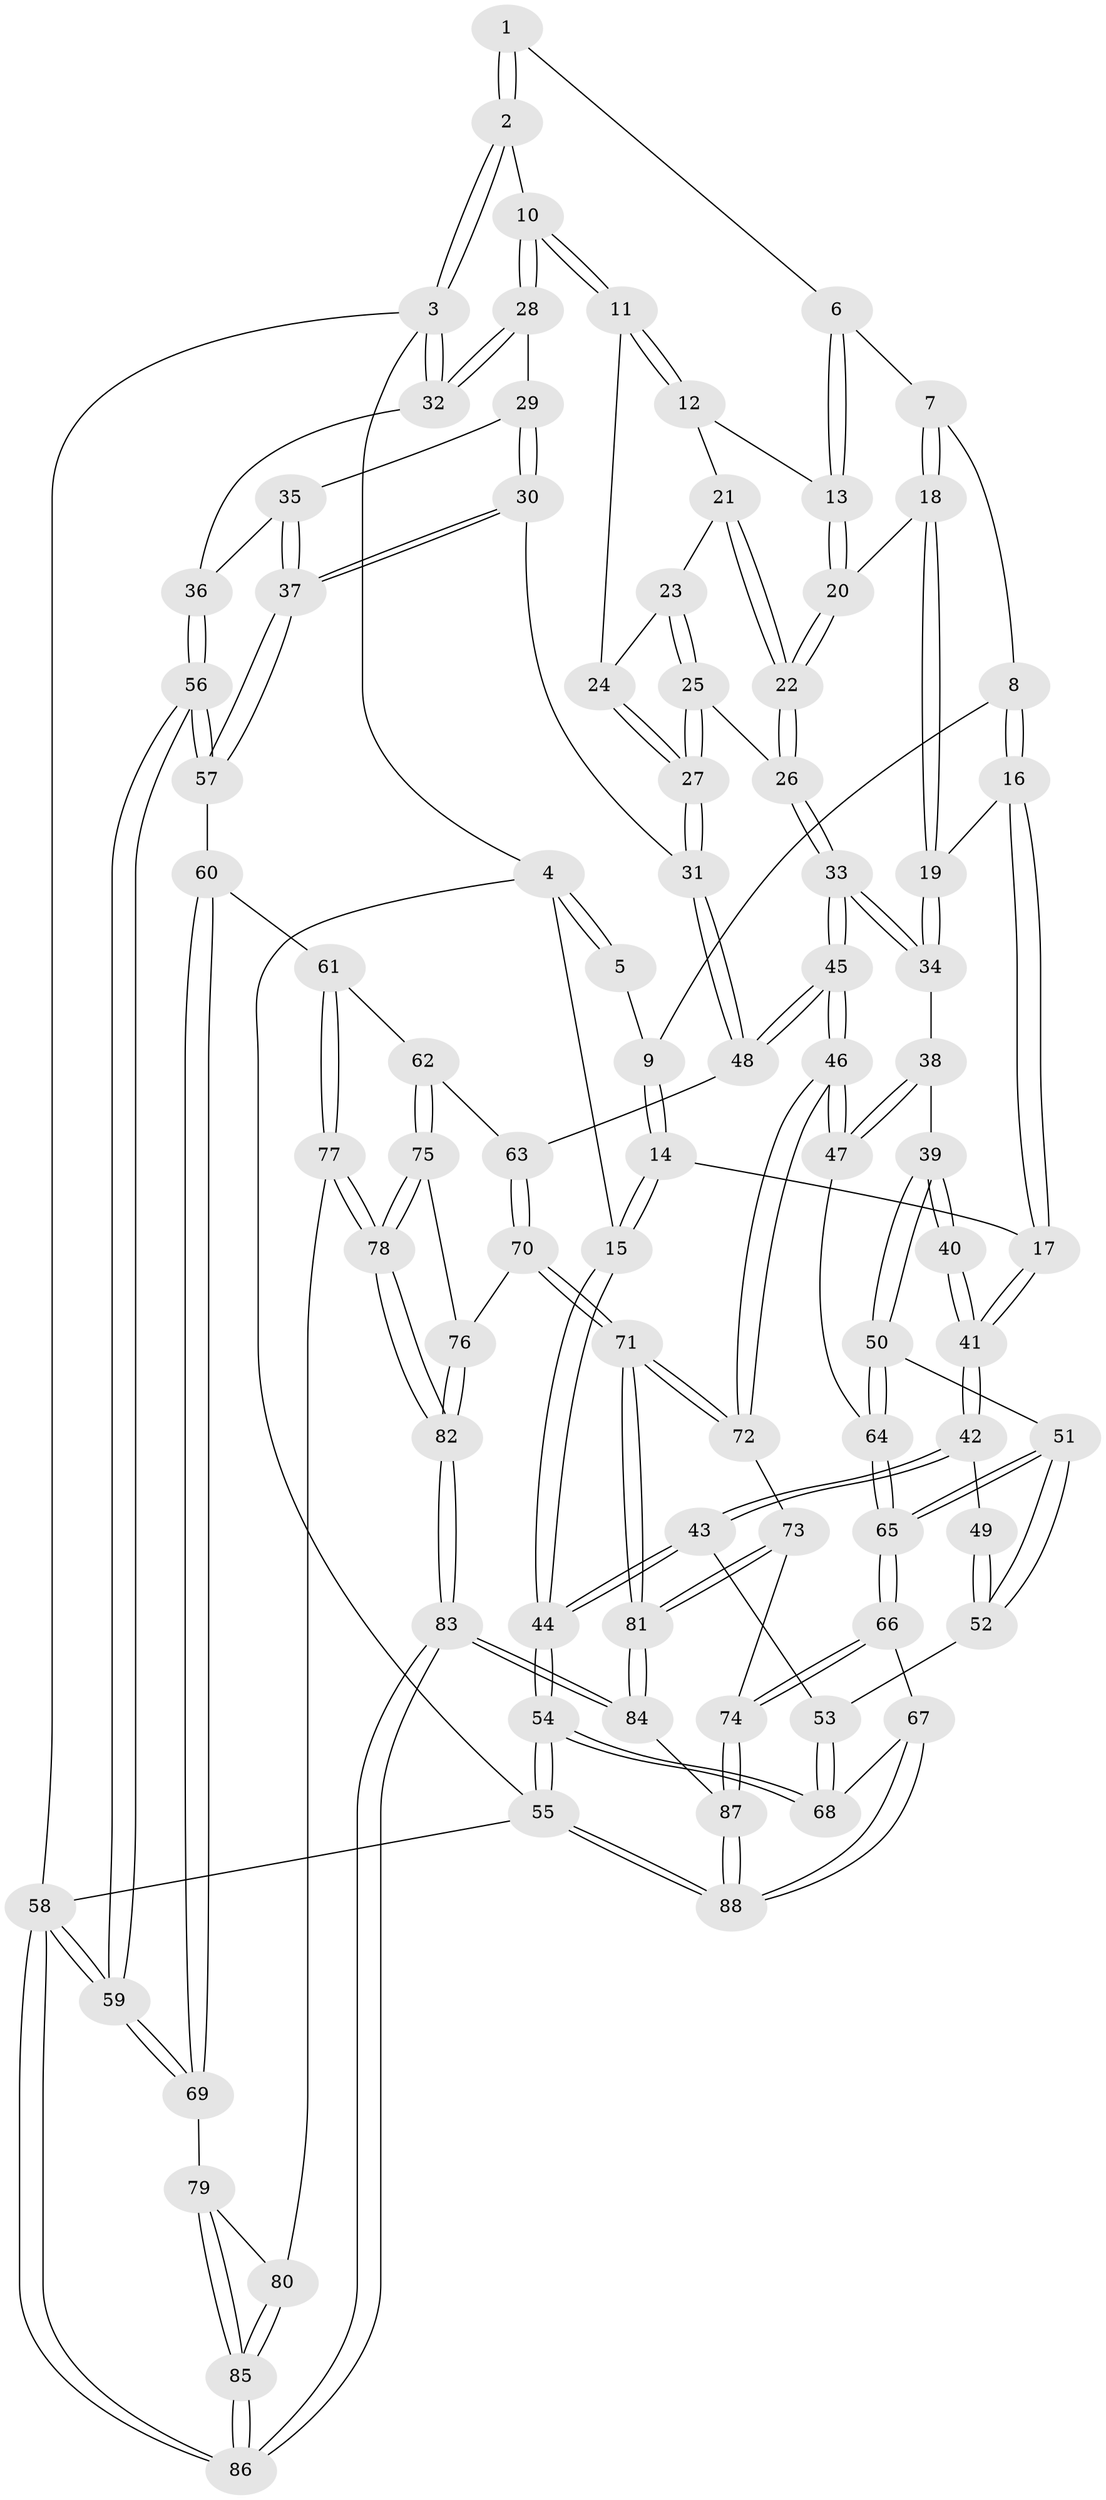 // coarse degree distribution, {4: 0.5833333333333334, 3: 0.3611111111111111, 2: 0.027777777777777776, 5: 0.027777777777777776}
// Generated by graph-tools (version 1.1) at 2025/38/03/04/25 23:38:23]
// undirected, 88 vertices, 217 edges
graph export_dot {
  node [color=gray90,style=filled];
  1 [pos="+0.7116073899744871+0"];
  2 [pos="+0.841654537741961+0"];
  3 [pos="+1+0"];
  4 [pos="+0+0"];
  5 [pos="+0.08983084930833951+0"];
  6 [pos="+0.6177625664764927+0.05398587287546653"];
  7 [pos="+0.39460825126215765+0.16559689609644926"];
  8 [pos="+0.2587688369731876+0.08252182454681492"];
  9 [pos="+0.2570298713647622+0.08089519559282767"];
  10 [pos="+0.8365630091393995+0.24998437163460577"];
  11 [pos="+0.7324825070115494+0.30050160004841997"];
  12 [pos="+0.6067996966395575+0.21052474950700084"];
  13 [pos="+0.5971516192006725+0.18965501909695937"];
  14 [pos="+0.1377237940705494+0.3639175887263439"];
  15 [pos="+0+0.1248942865345935"];
  16 [pos="+0.2945400430203379+0.3694208693449514"];
  17 [pos="+0.1503986957255148+0.37903929670175307"];
  18 [pos="+0.43001922879092036+0.29657163773812173"];
  19 [pos="+0.33763367047050996+0.3796928993121749"];
  20 [pos="+0.45987239485048886+0.30232903619122714"];
  21 [pos="+0.6081022171247542+0.29927758415927475"];
  22 [pos="+0.535320555590554+0.36061976509263105"];
  23 [pos="+0.677170392386374+0.3238322125496865"];
  24 [pos="+0.7323763510260243+0.3006119471971442"];
  25 [pos="+0.5912162577471942+0.4697119352778938"];
  26 [pos="+0.5863010283405271+0.4694540947196355"];
  27 [pos="+0.7115171341560111+0.5128647330181154"];
  28 [pos="+0.8598114109932388+0.28455259595096305"];
  29 [pos="+0.861557758955554+0.3681541904397431"];
  30 [pos="+0.8123448560558202+0.5438581333948664"];
  31 [pos="+0.7542344981244846+0.5427559637611958"];
  32 [pos="+1+0.3613296360679765"];
  33 [pos="+0.5296550587063734+0.5136171380276732"];
  34 [pos="+0.3683278230863528+0.4690007828721023"];
  35 [pos="+0.9879289717399249+0.4259993914270955"];
  36 [pos="+1+0.3956729972362763"];
  37 [pos="+0.8405992313707119+0.5637975925105827"];
  38 [pos="+0.354667558588991+0.4970642417015594"];
  39 [pos="+0.23828554525954188+0.6156764159077825"];
  40 [pos="+0.19116016168327604+0.5296459258209466"];
  41 [pos="+0.1469714975722396+0.4035172457242184"];
  42 [pos="+0.020875538321626023+0.539792032772448"];
  43 [pos="+0+0.5997707741274506"];
  44 [pos="+0+0.6179371304153858"];
  45 [pos="+0.49593853147647665+0.683162936466642"];
  46 [pos="+0.4792869843326361+0.7016969984980139"];
  47 [pos="+0.4534831599152412+0.6931807945457135"];
  48 [pos="+0.6698214591119234+0.6676243186023404"];
  49 [pos="+0.08906529218733053+0.5571605053153422"];
  50 [pos="+0.23767598629442752+0.6211342545868511"];
  51 [pos="+0.2193585981609203+0.6435861850005969"];
  52 [pos="+0.19260796284625423+0.6517245318158079"];
  53 [pos="+0.15129435436173228+0.6699383607400141"];
  54 [pos="+0+0.9110135451221042"];
  55 [pos="+0+1"];
  56 [pos="+1+0.5309146685640299"];
  57 [pos="+0.8484278865558137+0.5714541329918443"];
  58 [pos="+1+1"];
  59 [pos="+1+0.8155350780845074"];
  60 [pos="+0.8697721959569803+0.6585829021518416"];
  61 [pos="+0.7877530363544237+0.7813808058870975"];
  62 [pos="+0.755314543514923+0.772208076309552"];
  63 [pos="+0.6870191171150595+0.7189079785319795"];
  64 [pos="+0.4281557955729657+0.6909521479534287"];
  65 [pos="+0.2634980777344995+0.8011247227685985"];
  66 [pos="+0.2604827521898493+0.848416906205072"];
  67 [pos="+0.14432586187743685+0.8704229360502743"];
  68 [pos="+0.0686369162550935+0.8456647431359147"];
  69 [pos="+1+0.7992782581519614"];
  70 [pos="+0.5989996871829901+0.8407170546494528"];
  71 [pos="+0.5799546889576727+0.8395992692166735"];
  72 [pos="+0.4814133529009092+0.718186352819086"];
  73 [pos="+0.39672151629918656+0.8466869325143207"];
  74 [pos="+0.290323176636758+0.8718481858114338"];
  75 [pos="+0.6431964585830462+0.8508364438349295"];
  76 [pos="+0.6207410227090765+0.8513061698656058"];
  77 [pos="+0.8160508764904687+0.8684328344453637"];
  78 [pos="+0.78800110341295+0.9048974699164941"];
  79 [pos="+1+0.8174506831734394"];
  80 [pos="+0.8389733244383617+0.8685891460870592"];
  81 [pos="+0.49633652132851114+0.9802604066209711"];
  82 [pos="+0.7306824679644586+1"];
  83 [pos="+0.7246874473001663+1"];
  84 [pos="+0.48404112519109416+1"];
  85 [pos="+0.9240025999152931+0.9710296358400983"];
  86 [pos="+0.957576883491686+1"];
  87 [pos="+0.3458019903185085+1"];
  88 [pos="+0.22966279028774172+1"];
  1 -- 2;
  1 -- 2;
  1 -- 6;
  2 -- 3;
  2 -- 3;
  2 -- 10;
  3 -- 4;
  3 -- 32;
  3 -- 32;
  3 -- 58;
  4 -- 5;
  4 -- 5;
  4 -- 15;
  4 -- 55;
  5 -- 9;
  6 -- 7;
  6 -- 13;
  6 -- 13;
  7 -- 8;
  7 -- 18;
  7 -- 18;
  8 -- 9;
  8 -- 16;
  8 -- 16;
  9 -- 14;
  9 -- 14;
  10 -- 11;
  10 -- 11;
  10 -- 28;
  10 -- 28;
  11 -- 12;
  11 -- 12;
  11 -- 24;
  12 -- 13;
  12 -- 21;
  13 -- 20;
  13 -- 20;
  14 -- 15;
  14 -- 15;
  14 -- 17;
  15 -- 44;
  15 -- 44;
  16 -- 17;
  16 -- 17;
  16 -- 19;
  17 -- 41;
  17 -- 41;
  18 -- 19;
  18 -- 19;
  18 -- 20;
  19 -- 34;
  19 -- 34;
  20 -- 22;
  20 -- 22;
  21 -- 22;
  21 -- 22;
  21 -- 23;
  22 -- 26;
  22 -- 26;
  23 -- 24;
  23 -- 25;
  23 -- 25;
  24 -- 27;
  24 -- 27;
  25 -- 26;
  25 -- 27;
  25 -- 27;
  26 -- 33;
  26 -- 33;
  27 -- 31;
  27 -- 31;
  28 -- 29;
  28 -- 32;
  28 -- 32;
  29 -- 30;
  29 -- 30;
  29 -- 35;
  30 -- 31;
  30 -- 37;
  30 -- 37;
  31 -- 48;
  31 -- 48;
  32 -- 36;
  33 -- 34;
  33 -- 34;
  33 -- 45;
  33 -- 45;
  34 -- 38;
  35 -- 36;
  35 -- 37;
  35 -- 37;
  36 -- 56;
  36 -- 56;
  37 -- 57;
  37 -- 57;
  38 -- 39;
  38 -- 47;
  38 -- 47;
  39 -- 40;
  39 -- 40;
  39 -- 50;
  39 -- 50;
  40 -- 41;
  40 -- 41;
  41 -- 42;
  41 -- 42;
  42 -- 43;
  42 -- 43;
  42 -- 49;
  43 -- 44;
  43 -- 44;
  43 -- 53;
  44 -- 54;
  44 -- 54;
  45 -- 46;
  45 -- 46;
  45 -- 48;
  45 -- 48;
  46 -- 47;
  46 -- 47;
  46 -- 72;
  46 -- 72;
  47 -- 64;
  48 -- 63;
  49 -- 52;
  49 -- 52;
  50 -- 51;
  50 -- 64;
  50 -- 64;
  51 -- 52;
  51 -- 52;
  51 -- 65;
  51 -- 65;
  52 -- 53;
  53 -- 68;
  53 -- 68;
  54 -- 55;
  54 -- 55;
  54 -- 68;
  54 -- 68;
  55 -- 88;
  55 -- 88;
  55 -- 58;
  56 -- 57;
  56 -- 57;
  56 -- 59;
  56 -- 59;
  57 -- 60;
  58 -- 59;
  58 -- 59;
  58 -- 86;
  58 -- 86;
  59 -- 69;
  59 -- 69;
  60 -- 61;
  60 -- 69;
  60 -- 69;
  61 -- 62;
  61 -- 77;
  61 -- 77;
  62 -- 63;
  62 -- 75;
  62 -- 75;
  63 -- 70;
  63 -- 70;
  64 -- 65;
  64 -- 65;
  65 -- 66;
  65 -- 66;
  66 -- 67;
  66 -- 74;
  66 -- 74;
  67 -- 68;
  67 -- 88;
  67 -- 88;
  69 -- 79;
  70 -- 71;
  70 -- 71;
  70 -- 76;
  71 -- 72;
  71 -- 72;
  71 -- 81;
  71 -- 81;
  72 -- 73;
  73 -- 74;
  73 -- 81;
  73 -- 81;
  74 -- 87;
  74 -- 87;
  75 -- 76;
  75 -- 78;
  75 -- 78;
  76 -- 82;
  76 -- 82;
  77 -- 78;
  77 -- 78;
  77 -- 80;
  78 -- 82;
  78 -- 82;
  79 -- 80;
  79 -- 85;
  79 -- 85;
  80 -- 85;
  80 -- 85;
  81 -- 84;
  81 -- 84;
  82 -- 83;
  82 -- 83;
  83 -- 84;
  83 -- 84;
  83 -- 86;
  83 -- 86;
  84 -- 87;
  85 -- 86;
  85 -- 86;
  87 -- 88;
  87 -- 88;
}
